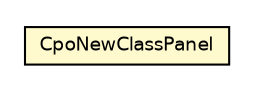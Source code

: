 #!/usr/local/bin/dot
#
# Class diagram 
# Generated by UmlGraph version 4.6 (http://www.spinellis.gr/sw/umlgraph)
#

digraph G {
	edge [fontname="Helvetica",fontsize=10,labelfontname="Helvetica",labelfontsize=10];
	node [fontname="Helvetica",fontsize=10,shape=plaintext];
	// org.synchronoss.cpo.util.CpoNewClassPanel
	c2596 [label=<<table border="0" cellborder="1" cellspacing="0" cellpadding="2" port="p" bgcolor="lemonChiffon" href="./CpoNewClassPanel.html">
		<tr><td><table border="0" cellspacing="0" cellpadding="1">
			<tr><td> CpoNewClassPanel </td></tr>
		</table></td></tr>
		</table>>, fontname="Helvetica", fontcolor="black", fontsize=9.0];
}

